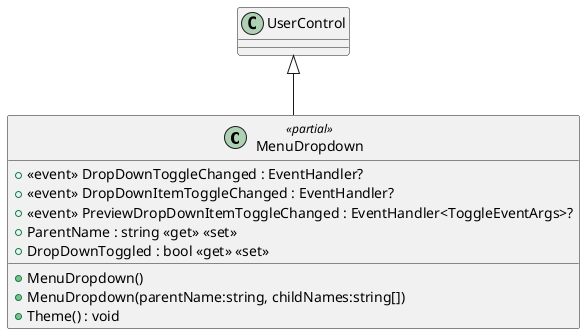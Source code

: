 @startuml
class MenuDropdown <<partial>> {
    +  <<event>> DropDownToggleChanged : EventHandler? 
    +  <<event>> DropDownItemToggleChanged : EventHandler? 
    +  <<event>> PreviewDropDownItemToggleChanged : EventHandler<ToggleEventArgs>? 
    + MenuDropdown()
    + MenuDropdown(parentName:string, childNames:string[])
    + Theme() : void
    + ParentName : string <<get>> <<set>>
    + DropDownToggled : bool <<get>> <<set>>
}
UserControl <|-- MenuDropdown
@enduml
